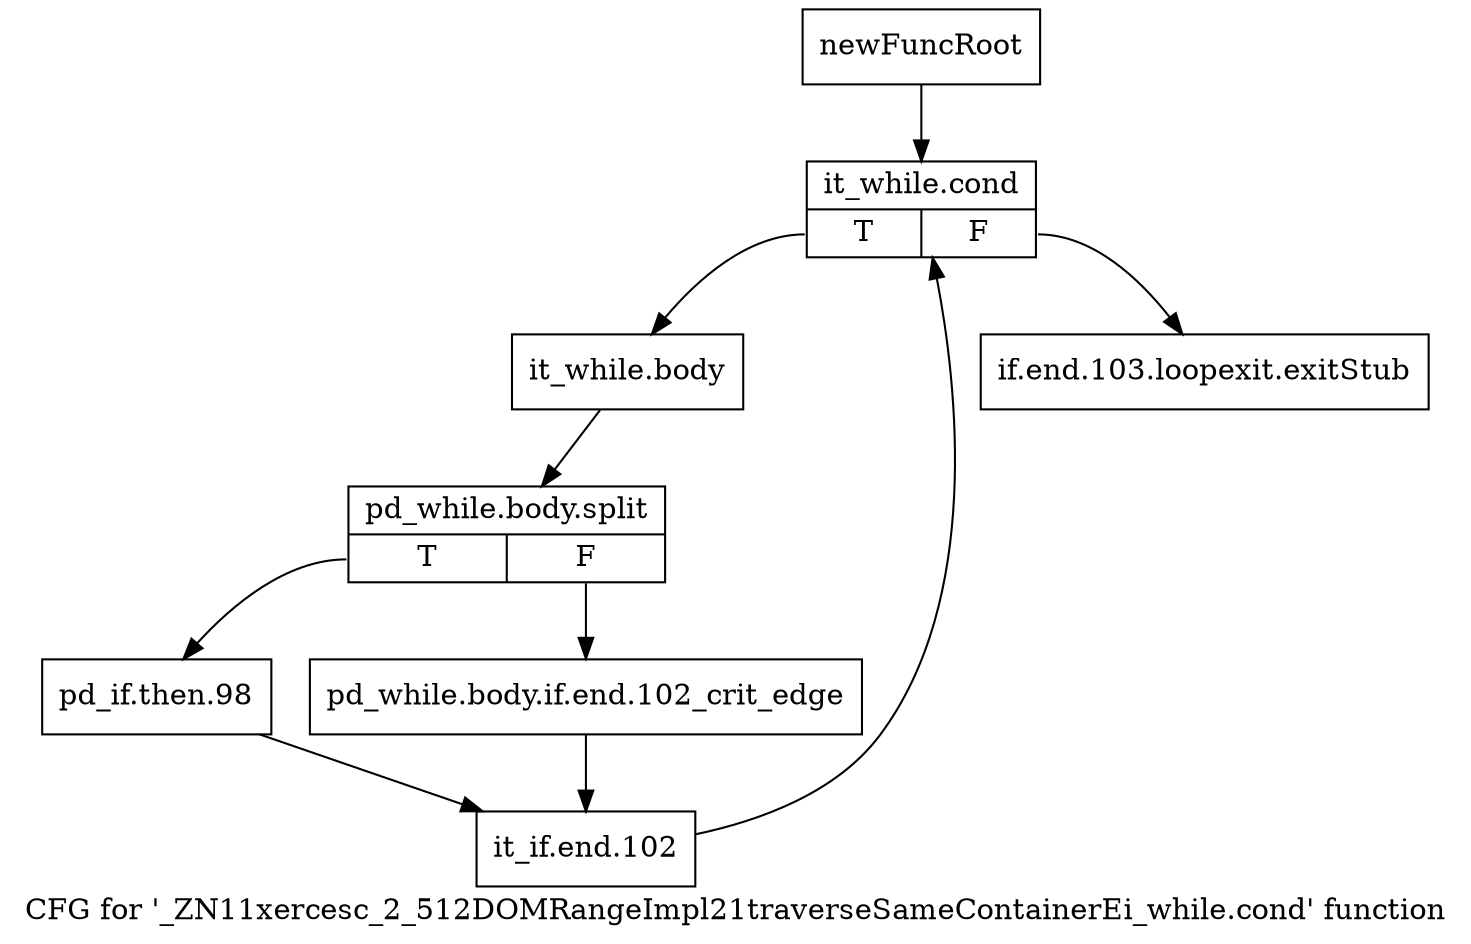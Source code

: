 digraph "CFG for '_ZN11xercesc_2_512DOMRangeImpl21traverseSameContainerEi_while.cond' function" {
	label="CFG for '_ZN11xercesc_2_512DOMRangeImpl21traverseSameContainerEi_while.cond' function";

	Node0x97fc240 [shape=record,label="{newFuncRoot}"];
	Node0x97fc240 -> Node0x97fc2e0;
	Node0x97fc290 [shape=record,label="{if.end.103.loopexit.exitStub}"];
	Node0x97fc2e0 [shape=record,label="{it_while.cond|{<s0>T|<s1>F}}"];
	Node0x97fc2e0:s0 -> Node0x97fc330;
	Node0x97fc2e0:s1 -> Node0x97fc290;
	Node0x97fc330 [shape=record,label="{it_while.body}"];
	Node0x97fc330 -> Node0xcdf5210;
	Node0xcdf5210 [shape=record,label="{pd_while.body.split|{<s0>T|<s1>F}}"];
	Node0xcdf5210:s0 -> Node0x97fc3d0;
	Node0xcdf5210:s1 -> Node0x97fc380;
	Node0x97fc380 [shape=record,label="{pd_while.body.if.end.102_crit_edge}"];
	Node0x97fc380 -> Node0x97fc420;
	Node0x97fc3d0 [shape=record,label="{pd_if.then.98}"];
	Node0x97fc3d0 -> Node0x97fc420;
	Node0x97fc420 [shape=record,label="{it_if.end.102}"];
	Node0x97fc420 -> Node0x97fc2e0;
}
